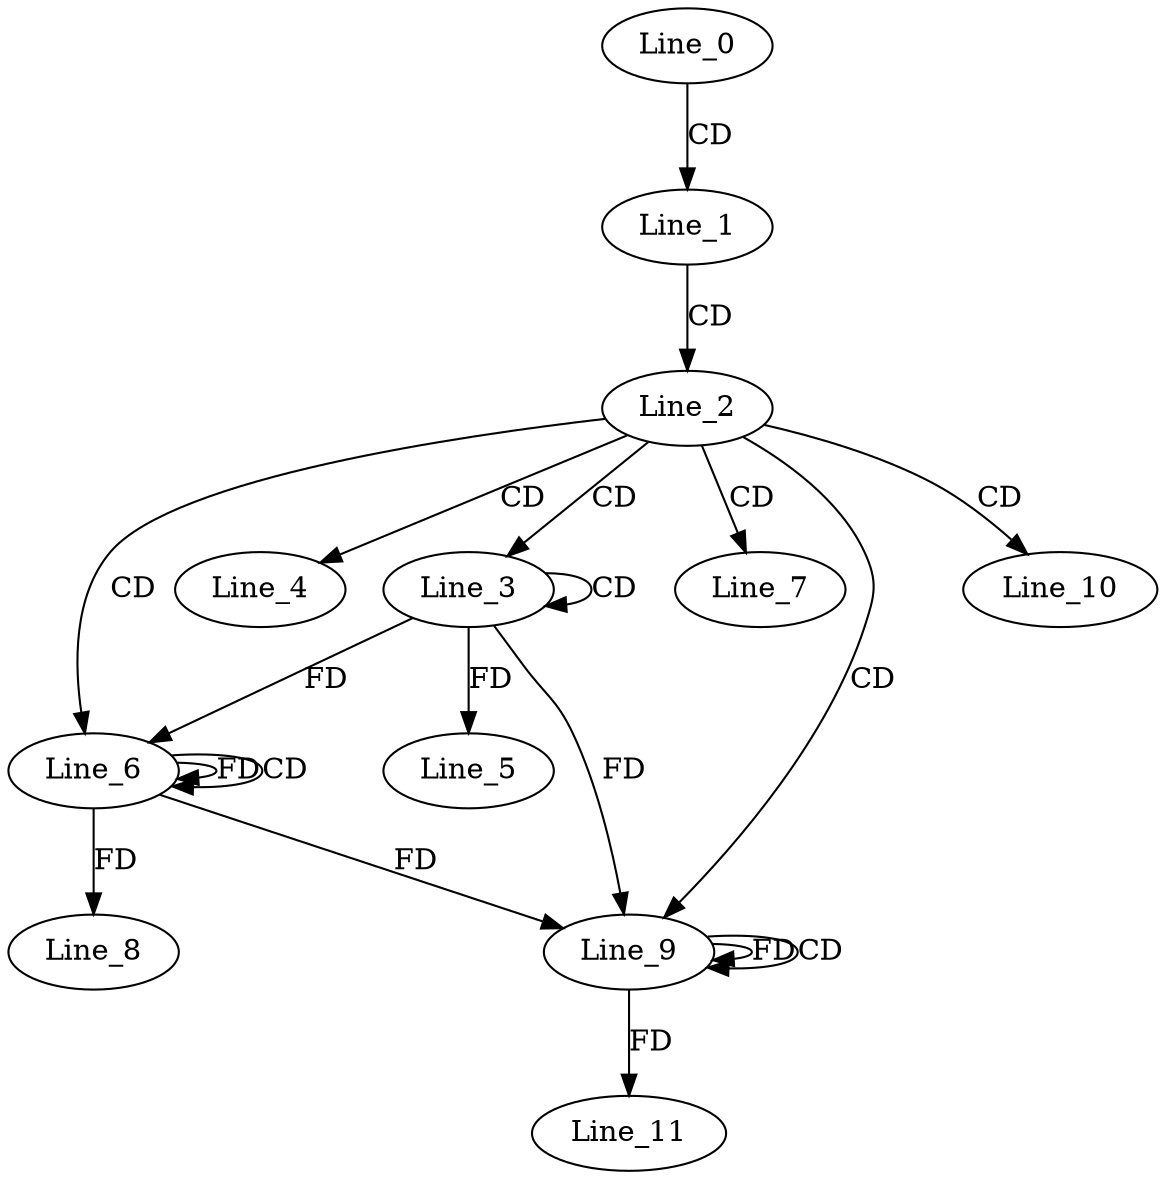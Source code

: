 digraph G {
  Line_0;
  Line_1;
  Line_2;
  Line_3;
  Line_3;
  Line_4;
  Line_5;
  Line_6;
  Line_6;
  Line_7;
  Line_8;
  Line_9;
  Line_9;
  Line_10;
  Line_11;
  Line_0 -> Line_1 [ label="CD" ];
  Line_1 -> Line_2 [ label="CD" ];
  Line_2 -> Line_3 [ label="CD" ];
  Line_3 -> Line_3 [ label="CD" ];
  Line_2 -> Line_4 [ label="CD" ];
  Line_3 -> Line_5 [ label="FD" ];
  Line_2 -> Line_6 [ label="CD" ];
  Line_3 -> Line_6 [ label="FD" ];
  Line_6 -> Line_6 [ label="FD" ];
  Line_6 -> Line_6 [ label="CD" ];
  Line_2 -> Line_7 [ label="CD" ];
  Line_6 -> Line_8 [ label="FD" ];
  Line_2 -> Line_9 [ label="CD" ];
  Line_3 -> Line_9 [ label="FD" ];
  Line_6 -> Line_9 [ label="FD" ];
  Line_9 -> Line_9 [ label="FD" ];
  Line_9 -> Line_9 [ label="CD" ];
  Line_2 -> Line_10 [ label="CD" ];
  Line_9 -> Line_11 [ label="FD" ];
}
